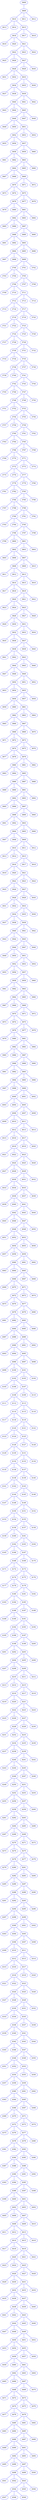 strict graph "" {
	3608	[color=blue];
	3609	[color=blue];
	3608 -- 3609	[color=blue];
	3610	[color=blue];
	3609 -- 3610	[color=blue];
	3611	[color=blue];
	3609 -- 3611	[color=blue];
	3612	[color=blue];
	3609 -- 3612	[color=blue];
	3613	[color=blue];
	3610 -- 3613	[color=blue];
	3614	[color=blue];
	3610 -- 3614	[color=blue];
	3615	[color=blue];
	3610 -- 3615	[color=blue];
	3616	[color=blue];
	3615 -- 3616	[color=blue];
	3617	[color=blue];
	3615 -- 3617	[color=blue];
	3618	[color=blue];
	3615 -- 3618	[color=blue];
	3619	[color=blue];
	3616 -- 3619	[color=blue];
	3620	[color=blue];
	3616 -- 3620	[color=blue];
	3621	[color=blue];
	3616 -- 3621	[color=blue];
	3622	[color=blue];
	3621 -- 3622	[color=blue];
	3623	[color=blue];
	3621 -- 3623	[color=blue];
	3624	[color=blue];
	3621 -- 3624	[color=blue];
	3625	[color=blue];
	3622 -- 3625	[color=blue];
	3626	[color=blue];
	3622 -- 3626	[color=blue];
	3627	[color=blue];
	3622 -- 3627	[color=blue];
	3628	[color=blue];
	3627 -- 3628	[color=blue];
	3629	[color=blue];
	3627 -- 3629	[color=blue];
	3630	[color=blue];
	3627 -- 3630	[color=blue];
	3631	[color=blue];
	3628 -- 3631	[color=blue];
	3632	[color=blue];
	3628 -- 3632	[color=blue];
	3633	[color=blue];
	3628 -- 3633	[color=blue];
	3634	[color=blue];
	3633 -- 3634	[color=blue];
	3635	[color=blue];
	3633 -- 3635	[color=blue];
	3636	[color=blue];
	3633 -- 3636	[color=blue];
	3637	[color=blue];
	3634 -- 3637	[color=blue];
	3638	[color=blue];
	3634 -- 3638	[color=blue];
	3639	[color=blue];
	3634 -- 3639	[color=blue];
	3640	[color=blue];
	3639 -- 3640	[color=blue];
	3641	[color=blue];
	3639 -- 3641	[color=blue];
	3642	[color=blue];
	3639 -- 3642	[color=blue];
	3643	[color=blue];
	3640 -- 3643	[color=blue];
	3644	[color=blue];
	3640 -- 3644	[color=blue];
	3645	[color=blue];
	3640 -- 3645	[color=blue];
	3646	[color=blue];
	3645 -- 3646	[color=blue];
	3647	[color=blue];
	3645 -- 3647	[color=blue];
	3648	[color=blue];
	3645 -- 3648	[color=blue];
	3649	[color=blue];
	3646 -- 3649	[color=blue];
	3650	[color=blue];
	3646 -- 3650	[color=blue];
	3651	[color=blue];
	3646 -- 3651	[color=blue];
	3652	[color=blue];
	3651 -- 3652	[color=blue];
	3653	[color=blue];
	3651 -- 3653	[color=blue];
	3654	[color=blue];
	3651 -- 3654	[color=blue];
	3655	[color=blue];
	3652 -- 3655	[color=blue];
	3656	[color=blue];
	3652 -- 3656	[color=blue];
	3657	[color=blue];
	3652 -- 3657	[color=blue];
	3658	[color=blue];
	3657 -- 3658	[color=blue];
	3659	[color=blue];
	3657 -- 3659	[color=blue];
	3660	[color=blue];
	3657 -- 3660	[color=blue];
	3661	[color=blue];
	3658 -- 3661	[color=blue];
	3662	[color=blue];
	3658 -- 3662	[color=blue];
	3663	[color=blue];
	3658 -- 3663	[color=blue];
	3664	[color=blue];
	3663 -- 3664	[color=blue];
	3665	[color=blue];
	3663 -- 3665	[color=blue];
	3666	[color=blue];
	3663 -- 3666	[color=blue];
	3667	[color=blue];
	3664 -- 3667	[color=blue];
	3668	[color=blue];
	3664 -- 3668	[color=blue];
	3669	[color=blue];
	3664 -- 3669	[color=blue];
	3670	[color=blue];
	3669 -- 3670	[color=blue];
	3671	[color=blue];
	3669 -- 3671	[color=blue];
	3672	[color=blue];
	3669 -- 3672	[color=blue];
	3673	[color=blue];
	3670 -- 3673	[color=blue];
	3674	[color=blue];
	3670 -- 3674	[color=blue];
	3675	[color=blue];
	3670 -- 3675	[color=blue];
	3676	[color=blue];
	3675 -- 3676	[color=blue];
	3677	[color=blue];
	3675 -- 3677	[color=blue];
	3678	[color=blue];
	3675 -- 3678	[color=blue];
	3679	[color=blue];
	3676 -- 3679	[color=blue];
	3680	[color=blue];
	3676 -- 3680	[color=blue];
	3681	[color=blue];
	3676 -- 3681	[color=blue];
	3682	[color=blue];
	3681 -- 3682	[color=blue];
	3683	[color=blue];
	3681 -- 3683	[color=blue];
	3684	[color=blue];
	3681 -- 3684	[color=blue];
	3685	[color=blue];
	3682 -- 3685	[color=blue];
	3686	[color=blue];
	3682 -- 3686	[color=blue];
	3687	[color=blue];
	3682 -- 3687	[color=blue];
	3688	[color=blue];
	3687 -- 3688	[color=blue];
	3689	[color=blue];
	3687 -- 3689	[color=blue];
	3690	[color=blue];
	3687 -- 3690	[color=blue];
	3691	[color=blue];
	3688 -- 3691	[color=blue];
	3692	[color=blue];
	3688 -- 3692	[color=blue];
	3693	[color=blue];
	3688 -- 3693	[color=blue];
	3694	[color=blue];
	3693 -- 3694	[color=blue];
	3695	[color=blue];
	3693 -- 3695	[color=blue];
	3696	[color=blue];
	3693 -- 3696	[color=blue];
	3697	[color=blue];
	3694 -- 3697	[color=blue];
	3698	[color=blue];
	3694 -- 3698	[color=blue];
	3699	[color=blue];
	3694 -- 3699	[color=blue];
	3700	[color=blue];
	3699 -- 3700	[color=blue];
	3701	[color=blue];
	3699 -- 3701	[color=blue];
	3702	[color=blue];
	3699 -- 3702	[color=blue];
	3703	[color=blue];
	3700 -- 3703	[color=blue];
	3704	[color=blue];
	3700 -- 3704	[color=blue];
	3705	[color=blue];
	3700 -- 3705	[color=blue];
	3706	[color=blue];
	3705 -- 3706	[color=blue];
	3707	[color=blue];
	3705 -- 3707	[color=blue];
	3708	[color=blue];
	3705 -- 3708	[color=blue];
	3709	[color=blue];
	3706 -- 3709	[color=blue];
	3710	[color=blue];
	3706 -- 3710	[color=blue];
	3711	[color=blue];
	3706 -- 3711	[color=blue];
	3712	[color=blue];
	3711 -- 3712	[color=blue];
	3713	[color=blue];
	3711 -- 3713	[color=blue];
	3714	[color=blue];
	3711 -- 3714	[color=blue];
	3715	[color=blue];
	3712 -- 3715	[color=blue];
	3716	[color=blue];
	3712 -- 3716	[color=blue];
	3717	[color=blue];
	3712 -- 3717	[color=blue];
	3718	[color=blue];
	3717 -- 3718	[color=blue];
	3719	[color=blue];
	3717 -- 3719	[color=blue];
	3720	[color=blue];
	3717 -- 3720	[color=blue];
	3721	[color=blue];
	3718 -- 3721	[color=blue];
	3722	[color=blue];
	3718 -- 3722	[color=blue];
	3723	[color=blue];
	3718 -- 3723	[color=blue];
	3724	[color=blue];
	3723 -- 3724	[color=blue];
	3725	[color=blue];
	3723 -- 3725	[color=blue];
	3726	[color=blue];
	3723 -- 3726	[color=blue];
	3727	[color=blue];
	3724 -- 3727	[color=blue];
	3728	[color=blue];
	3724 -- 3728	[color=blue];
	3729	[color=blue];
	3724 -- 3729	[color=blue];
	3730	[color=blue];
	3729 -- 3730	[color=blue];
	3731	[color=blue];
	3729 -- 3731	[color=blue];
	3732	[color=blue];
	3729 -- 3732	[color=blue];
	3733	[color=blue];
	3730 -- 3733	[color=blue];
	3734	[color=blue];
	3730 -- 3734	[color=blue];
	3735	[color=blue];
	3730 -- 3735	[color=blue];
	3736	[color=blue];
	3735 -- 3736	[color=blue];
	3737	[color=blue];
	3735 -- 3737	[color=blue];
	3738	[color=blue];
	3735 -- 3738	[color=blue];
	3739	[color=blue];
	3736 -- 3739	[color=blue];
	3740	[color=blue];
	3736 -- 3740	[color=blue];
	3741	[color=blue];
	3736 -- 3741	[color=blue];
	3742	[color=blue];
	3741 -- 3742	[color=blue];
	3743	[color=blue];
	3741 -- 3743	[color=blue];
	3744	[color=blue];
	3741 -- 3744	[color=blue];
	3745	[color=blue];
	3742 -- 3745	[color=blue];
	3746	[color=blue];
	3742 -- 3746	[color=blue];
	3747	[color=blue];
	3742 -- 3747	[color=blue];
	3748	[color=blue];
	3747 -- 3748	[color=blue];
	3749	[color=blue];
	3747 -- 3749	[color=blue];
	3750	[color=blue];
	3747 -- 3750	[color=blue];
	3751	[color=blue];
	3748 -- 3751	[color=blue];
	3752	[color=blue];
	3748 -- 3752	[color=blue];
	3753	[color=blue];
	3748 -- 3753	[color=blue];
	3754	[color=blue];
	3753 -- 3754	[color=blue];
	3755	[color=blue];
	3753 -- 3755	[color=blue];
	3756	[color=blue];
	3753 -- 3756	[color=blue];
	3757	[color=blue];
	3754 -- 3757	[color=blue];
	3758	[color=blue];
	3754 -- 3758	[color=blue];
	3759	[color=blue];
	3754 -- 3759	[color=blue];
	3760	[color=blue];
	3759 -- 3760	[color=blue];
	3761	[color=blue];
	3759 -- 3761	[color=blue];
	3762	[color=blue];
	3759 -- 3762	[color=blue];
	3763	[color=blue];
	3760 -- 3763	[color=blue];
	3764	[color=blue];
	3760 -- 3764	[color=blue];
	3765	[color=blue];
	3760 -- 3765	[color=blue];
	3766	[color=blue];
	3765 -- 3766	[color=blue];
	3767	[color=blue];
	3765 -- 3767	[color=blue];
	3768	[color=blue];
	3765 -- 3768	[color=blue];
	3769	[color=blue];
	3766 -- 3769	[color=blue];
	3770	[color=blue];
	3766 -- 3770	[color=blue];
	3771	[color=blue];
	3766 -- 3771	[color=blue];
	3772	[color=blue];
	3771 -- 3772	[color=blue];
	3773	[color=blue];
	3771 -- 3773	[color=blue];
	3774	[color=blue];
	3771 -- 3774	[color=blue];
	3775	[color=blue];
	3772 -- 3775	[color=blue];
	3776	[color=blue];
	3772 -- 3776	[color=blue];
	3777	[color=blue];
	3772 -- 3777	[color=blue];
	3778	[color=blue];
	3777 -- 3778	[color=blue];
	3779	[color=blue];
	3777 -- 3779	[color=blue];
	3780	[color=blue];
	3777 -- 3780	[color=blue];
	3781	[color=blue];
	3778 -- 3781	[color=blue];
	3782	[color=blue];
	3778 -- 3782	[color=blue];
	3783	[color=blue];
	3778 -- 3783	[color=blue];
	3784	[color=blue];
	3783 -- 3784	[color=blue];
	3785	[color=blue];
	3783 -- 3785	[color=blue];
	3786	[color=blue];
	3783 -- 3786	[color=blue];
	3787	[color=blue];
	3784 -- 3787	[color=blue];
	3788	[color=blue];
	3784 -- 3788	[color=blue];
	3789	[color=blue];
	3784 -- 3789	[color=blue];
	3790	[color=blue];
	3789 -- 3790	[color=blue];
	3791	[color=blue];
	3789 -- 3791	[color=blue];
	3792	[color=blue];
	3789 -- 3792	[color=blue];
	3793	[color=blue];
	3790 -- 3793	[color=blue];
	3794	[color=blue];
	3790 -- 3794	[color=blue];
	3795	[color=blue];
	3790 -- 3795	[color=blue];
	3796	[color=blue];
	3795 -- 3796	[color=blue];
	3797	[color=blue];
	3795 -- 3797	[color=blue];
	3798	[color=blue];
	3795 -- 3798	[color=blue];
	3799	[color=blue];
	3796 -- 3799	[color=blue];
	3800	[color=blue];
	3796 -- 3800	[color=blue];
	3801	[color=blue];
	3796 -- 3801	[color=blue];
	3802	[color=blue];
	3801 -- 3802	[color=blue];
	3803	[color=blue];
	3801 -- 3803	[color=blue];
	3804	[color=blue];
	3801 -- 3804	[color=blue];
	3805	[color=blue];
	3802 -- 3805	[color=blue];
	3806	[color=blue];
	3802 -- 3806	[color=blue];
	3807	[color=blue];
	3802 -- 3807	[color=blue];
	3808	[color=blue];
	3807 -- 3808	[color=blue];
	3809	[color=blue];
	3807 -- 3809	[color=blue];
	3810	[color=blue];
	3807 -- 3810	[color=blue];
	3811	[color=blue];
	3808 -- 3811	[color=blue];
	3812	[color=blue];
	3808 -- 3812	[color=blue];
	3813	[color=blue];
	3808 -- 3813	[color=blue];
	3814	[color=blue];
	3813 -- 3814	[color=blue];
	3815	[color=blue];
	3813 -- 3815	[color=blue];
	3816	[color=blue];
	3813 -- 3816	[color=blue];
	3817	[color=blue];
	3814 -- 3817	[color=blue];
	3818	[color=blue];
	3814 -- 3818	[color=blue];
	3819	[color=blue];
	3814 -- 3819	[color=blue];
	3820	[color=blue];
	3819 -- 3820	[color=blue];
	3821	[color=blue];
	3819 -- 3821	[color=blue];
	3822	[color=blue];
	3819 -- 3822	[color=blue];
	3823	[color=blue];
	3820 -- 3823	[color=blue];
	3824	[color=blue];
	3820 -- 3824	[color=blue];
	3825	[color=blue];
	3820 -- 3825	[color=blue];
	3826	[color=blue];
	3825 -- 3826	[color=blue];
	3827	[color=blue];
	3825 -- 3827	[color=blue];
	3828	[color=blue];
	3825 -- 3828	[color=blue];
	3829	[color=blue];
	3826 -- 3829	[color=blue];
	3830	[color=blue];
	3826 -- 3830	[color=blue];
	3831	[color=blue];
	3826 -- 3831	[color=blue];
	3832	[color=blue];
	3831 -- 3832	[color=blue];
	3833	[color=blue];
	3831 -- 3833	[color=blue];
	3834	[color=blue];
	3831 -- 3834	[color=blue];
	3835	[color=blue];
	3832 -- 3835	[color=blue];
	3836	[color=blue];
	3832 -- 3836	[color=blue];
	3837	[color=blue];
	3832 -- 3837	[color=blue];
	3838	[color=blue];
	3837 -- 3838	[color=blue];
	3839	[color=blue];
	3837 -- 3839	[color=blue];
	3840	[color=blue];
	3837 -- 3840	[color=blue];
	3841	[color=blue];
	3838 -- 3841	[color=blue];
	3842	[color=blue];
	3838 -- 3842	[color=blue];
	3843	[color=blue];
	3838 -- 3843	[color=blue];
	3844	[color=blue];
	3843 -- 3844	[color=blue];
	3845	[color=blue];
	3843 -- 3845	[color=blue];
	3846	[color=blue];
	3843 -- 3846	[color=blue];
	3847	[color=blue];
	3844 -- 3847	[color=blue];
	3848	[color=blue];
	3844 -- 3848	[color=blue];
	3849	[color=blue];
	3844 -- 3849	[color=blue];
	3850	[color=blue];
	3849 -- 3850	[color=blue];
	3851	[color=blue];
	3849 -- 3851	[color=blue];
	3852	[color=blue];
	3849 -- 3852	[color=blue];
	3853	[color=blue];
	3850 -- 3853	[color=blue];
	3854	[color=blue];
	3850 -- 3854	[color=blue];
	3855	[color=blue];
	3850 -- 3855	[color=blue];
	3856	[color=blue];
	3855 -- 3856	[color=blue];
	3857	[color=blue];
	3855 -- 3857	[color=blue];
	3858	[color=blue];
	3855 -- 3858	[color=blue];
	3859	[color=blue];
	3856 -- 3859	[color=blue];
	3860	[color=blue];
	3856 -- 3860	[color=blue];
	3861	[color=blue];
	3856 -- 3861	[color=blue];
	3862	[color=blue];
	3861 -- 3862	[color=blue];
	3863	[color=blue];
	3861 -- 3863	[color=blue];
	3864	[color=blue];
	3861 -- 3864	[color=blue];
	3865	[color=blue];
	3862 -- 3865	[color=blue];
	3866	[color=blue];
	3862 -- 3866	[color=blue];
	3867	[color=blue];
	3862 -- 3867	[color=blue];
	3868	[color=blue];
	3867 -- 3868	[color=blue];
	3869	[color=blue];
	3867 -- 3869	[color=blue];
	3870	[color=blue];
	3867 -- 3870	[color=blue];
	3871	[color=blue];
	3868 -- 3871	[color=blue];
	3872	[color=blue];
	3868 -- 3872	[color=blue];
	3873	[color=blue];
	3868 -- 3873	[color=blue];
	3874	[color=blue];
	3873 -- 3874	[color=blue];
	3875	[color=blue];
	3873 -- 3875	[color=blue];
	3876	[color=blue];
	3873 -- 3876	[color=blue];
	3877	[color=blue];
	3874 -- 3877	[color=blue];
	3878	[color=blue];
	3874 -- 3878	[color=blue];
	3879	[color=blue];
	3874 -- 3879	[color=blue];
	3880	[color=blue];
	3879 -- 3880	[color=blue];
	3881	[color=blue];
	3879 -- 3881	[color=blue];
	3882	[color=blue];
	3879 -- 3882	[color=blue];
	3883	[color=blue];
	3880 -- 3883	[color=blue];
	3884	[color=blue];
	3880 -- 3884	[color=blue];
	3885	[color=blue];
	3880 -- 3885	[color=blue];
	3886	[color=blue];
	3885 -- 3886	[color=blue];
	3887	[color=blue];
	3885 -- 3887	[color=blue];
	3888	[color=blue];
	3885 -- 3888	[color=blue];
	3889	[color=blue];
	3886 -- 3889	[color=blue];
	3890	[color=blue];
	3886 -- 3890	[color=blue];
	3891	[color=blue];
	3886 -- 3891	[color=blue];
	3892	[color=blue];
	3891 -- 3892	[color=blue];
	3893	[color=blue];
	3891 -- 3893	[color=blue];
	3894	[color=blue];
	3891 -- 3894	[color=blue];
	3895	[color=blue];
	3892 -- 3895	[color=blue];
	3896	[color=blue];
	3892 -- 3896	[color=blue];
	3897	[color=blue];
	3892 -- 3897	[color=blue];
	3898	[color=blue];
	3897 -- 3898	[color=blue];
	3899	[color=blue];
	3897 -- 3899	[color=blue];
	3900	[color=blue];
	3897 -- 3900	[color=blue];
	3901	[color=blue];
	3898 -- 3901	[color=blue];
	3902	[color=blue];
	3898 -- 3902	[color=blue];
	3903	[color=blue];
	3898 -- 3903	[color=blue];
	3904	[color=blue];
	3903 -- 3904	[color=blue];
	3905	[color=blue];
	3903 -- 3905	[color=blue];
	3906	[color=blue];
	3903 -- 3906	[color=blue];
	3907	[color=blue];
	3904 -- 3907	[color=blue];
	3908	[color=blue];
	3904 -- 3908	[color=blue];
	3909	[color=blue];
	3904 -- 3909	[color=blue];
	3910	[color=blue];
	3909 -- 3910	[color=blue];
	3911	[color=blue];
	3909 -- 3911	[color=blue];
	3912	[color=blue];
	3909 -- 3912	[color=blue];
	3913	[color=blue];
	3910 -- 3913	[color=blue];
	3914	[color=blue];
	3910 -- 3914	[color=blue];
	3915	[color=blue];
	3910 -- 3915	[color=blue];
	3916	[color=blue];
	3915 -- 3916	[color=blue];
	3917	[color=blue];
	3915 -- 3917	[color=blue];
	3918	[color=blue];
	3915 -- 3918	[color=blue];
	3919	[color=blue];
	3916 -- 3919	[color=blue];
	3920	[color=blue];
	3916 -- 3920	[color=blue];
	3921	[color=blue];
	3916 -- 3921	[color=blue];
	3922	[color=blue];
	3921 -- 3922	[color=blue];
	3923	[color=blue];
	3921 -- 3923	[color=blue];
	3924	[color=blue];
	3921 -- 3924	[color=blue];
	3925	[color=blue];
	3922 -- 3925	[color=blue];
	3926	[color=blue];
	3922 -- 3926	[color=blue];
	3927	[color=blue];
	3922 -- 3927	[color=blue];
	3928	[color=blue];
	3927 -- 3928	[color=blue];
	3929	[color=blue];
	3927 -- 3929	[color=blue];
	3930	[color=blue];
	3927 -- 3930	[color=blue];
	3931	[color=blue];
	3928 -- 3931	[color=blue];
	3932	[color=blue];
	3928 -- 3932	[color=blue];
	3933	[color=blue];
	3928 -- 3933	[color=blue];
	3934	[color=blue];
	3933 -- 3934	[color=blue];
	3935	[color=blue];
	3933 -- 3935	[color=blue];
	3936	[color=blue];
	3933 -- 3936	[color=blue];
	3937	[color=blue];
	3934 -- 3937	[color=blue];
	3938	[color=blue];
	3934 -- 3938	[color=blue];
	3939	[color=blue];
	3934 -- 3939	[color=blue];
	3940	[color=blue];
	3939 -- 3940	[color=blue];
	3941	[color=blue];
	3939 -- 3941	[color=blue];
	3942	[color=blue];
	3939 -- 3942	[color=blue];
	3943	[color=blue];
	3940 -- 3943	[color=blue];
	3944	[color=blue];
	3940 -- 3944	[color=blue];
	3945	[color=blue];
	3940 -- 3945	[color=blue];
	3946	[color=blue];
	3945 -- 3946	[color=blue];
	3947	[color=blue];
	3945 -- 3947	[color=blue];
	3948	[color=blue];
	3945 -- 3948	[color=blue];
	3949	[color=blue];
	3946 -- 3949	[color=blue];
	3950	[color=blue];
	3946 -- 3950	[color=blue];
	3951	[color=blue];
	3946 -- 3951	[color=blue];
	3952	[color=blue];
	3951 -- 3952	[color=blue];
	3953	[color=blue];
	3951 -- 3953	[color=blue];
	3954	[color=blue];
	3951 -- 3954	[color=blue];
	3955	[color=blue];
	3952 -- 3955	[color=blue];
	3956	[color=blue];
	3952 -- 3956	[color=blue];
	3957	[color=blue];
	3952 -- 3957	[color=blue];
	3958	[color=blue];
	3957 -- 3958	[color=blue];
	3959	[color=blue];
	3957 -- 3959	[color=blue];
	3960	[color=blue];
	3957 -- 3960	[color=blue];
	3961	[color=blue];
	3958 -- 3961	[color=blue];
	3962	[color=blue];
	3958 -- 3962	[color=blue];
	3963	[color=blue];
	3958 -- 3963	[color=blue];
	3964	[color=blue];
	3963 -- 3964	[color=blue];
	3965	[color=blue];
	3963 -- 3965	[color=blue];
	3966	[color=blue];
	3963 -- 3966	[color=blue];
	3967	[color=blue];
	3964 -- 3967	[color=blue];
	3968	[color=blue];
	3964 -- 3968	[color=blue];
	3969	[color=blue];
	3964 -- 3969	[color=blue];
	3970	[color=blue];
	3969 -- 3970	[color=blue];
	3971	[color=blue];
	3969 -- 3971	[color=blue];
	3972	[color=blue];
	3969 -- 3972	[color=blue];
	3973	[color=blue];
	3970 -- 3973	[color=blue];
	3974	[color=blue];
	3970 -- 3974	[color=blue];
	3975	[color=blue];
	3970 -- 3975	[color=blue];
	3976	[color=blue];
	3975 -- 3976	[color=blue];
	3977	[color=blue];
	3975 -- 3977	[color=blue];
	3978	[color=blue];
	3975 -- 3978	[color=blue];
	3979	[color=blue];
	3976 -- 3979	[color=blue];
	3980	[color=blue];
	3976 -- 3980	[color=blue];
	3981	[color=blue];
	3976 -- 3981	[color=blue];
	3982	[color=blue];
	3981 -- 3982	[color=blue];
	3983	[color=blue];
	3981 -- 3983	[color=blue];
	3984	[color=blue];
	3981 -- 3984	[color=blue];
	3985	[color=blue];
	3982 -- 3985	[color=blue];
	3986	[color=blue];
	3982 -- 3986	[color=blue];
	3987	[color=blue];
	3982 -- 3987	[color=blue];
	3988	[color=blue];
	3987 -- 3988	[color=blue];
	3989	[color=blue];
	3987 -- 3989	[color=blue];
	3990	[color=blue];
	3987 -- 3990	[color=blue];
	3991	[color=blue];
	3988 -- 3991	[color=blue];
	3992	[color=blue];
	3988 -- 3992	[color=blue];
	3993	[color=blue];
	3988 -- 3993	[color=blue];
	3994	[color=blue];
	3993 -- 3994	[color=blue];
	3995	[color=blue];
	3993 -- 3995	[color=blue];
	3996	[color=blue];
	3993 -- 3996	[color=blue];
	3997	[color=blue];
	3994 -- 3997	[color=blue];
	3998	[color=blue];
	3994 -- 3998	[color=blue];
	3999	[color=blue];
	3994 -- 3999	[color=blue];
	4000	[color=blue];
	3999 -- 4000	[color=blue];
	4001	[color=blue];
	3999 -- 4001	[color=blue];
	4002	[color=blue];
	3999 -- 4002	[color=blue];
	4003	[color=blue];
	4000 -- 4003	[color=blue];
	4004	[color=blue];
	4000 -- 4004	[color=blue];
	4005	[color=blue];
	4000 -- 4005	[color=blue];
	4006	[color=blue];
	4005 -- 4006	[color=blue];
	4007	[color=blue];
	4005 -- 4007	[color=blue];
	4008	[color=blue];
	4005 -- 4008	[color=blue];
	4009	[color=blue];
	4006 -- 4009	[color=blue];
	4010	[color=blue];
	4006 -- 4010	[color=blue];
	4011	[color=blue];
	4006 -- 4011	[color=blue];
	4012	[color=blue];
	4011 -- 4012	[color=blue];
	4013	[color=blue];
	4011 -- 4013	[color=blue];
	4014	[color=blue];
	4011 -- 4014	[color=blue];
	4015	[color=blue];
	4012 -- 4015	[color=blue];
	4016	[color=blue];
	4012 -- 4016	[color=blue];
	4017	[color=blue];
	4012 -- 4017	[color=blue];
	4018	[color=blue];
	4017 -- 4018	[color=blue];
	4019	[color=blue];
	4017 -- 4019	[color=blue];
	4020	[color=blue];
	4017 -- 4020	[color=blue];
	4021	[color=blue];
	4018 -- 4021	[color=blue];
	4022	[color=blue];
	4018 -- 4022	[color=blue];
	4023	[color=blue];
	4018 -- 4023	[color=blue];
	4024	[color=blue];
	4023 -- 4024	[color=blue];
	4025	[color=blue];
	4023 -- 4025	[color=blue];
	4026	[color=blue];
	4023 -- 4026	[color=blue];
	4027	[color=blue];
	4024 -- 4027	[color=blue];
	4028	[color=blue];
	4024 -- 4028	[color=blue];
	4029	[color=blue];
	4024 -- 4029	[color=blue];
	4030	[color=blue];
	4029 -- 4030	[color=blue];
	4031	[color=blue];
	4029 -- 4031	[color=blue];
	4032	[color=blue];
	4029 -- 4032	[color=blue];
	4033	[color=blue];
	4030 -- 4033	[color=blue];
	4034	[color=blue];
	4030 -- 4034	[color=blue];
	4035	[color=blue];
	4030 -- 4035	[color=blue];
	4036	[color=blue];
	4035 -- 4036	[color=blue];
	4037	[color=blue];
	4035 -- 4037	[color=blue];
	4038	[color=blue];
	4035 -- 4038	[color=blue];
	4039	[color=blue];
	4036 -- 4039	[color=blue];
	4040	[color=blue];
	4036 -- 4040	[color=blue];
	4041	[color=blue];
	4036 -- 4041	[color=blue];
	4042	[color=blue];
	4041 -- 4042	[color=blue];
	4043	[color=blue];
	4041 -- 4043	[color=blue];
	4044	[color=blue];
	4041 -- 4044	[color=blue];
	4045	[color=blue];
	4042 -- 4045	[color=blue];
	4046	[color=blue];
	4042 -- 4046	[color=blue];
	4047	[color=blue];
	4042 -- 4047	[color=blue];
	4048	[color=blue];
	4047 -- 4048	[color=blue];
	4049	[color=blue];
	4047 -- 4049	[color=blue];
	4050	[color=blue];
	4047 -- 4050	[color=blue];
	4051	[color=blue];
	4048 -- 4051	[color=blue];
	4052	[color=blue];
	4048 -- 4052	[color=blue];
	4053	[color=blue];
	4048 -- 4053	[color=blue];
	4054	[color=blue];
	4053 -- 4054	[color=blue];
	4055	[color=blue];
	4053 -- 4055	[color=blue];
	4056	[color=blue];
	4053 -- 4056	[color=blue];
	4057	[color=blue];
	4054 -- 4057	[color=blue];
	4058	[color=blue];
	4054 -- 4058	[color=blue];
	4059	[color=blue];
	4054 -- 4059	[color=blue];
	4060	[color=blue];
	4059 -- 4060	[color=blue];
	4061	[color=blue];
	4059 -- 4061	[color=blue];
	4062	[color=blue];
	4059 -- 4062	[color=blue];
	4063	[color=blue];
	4060 -- 4063	[color=blue];
	4064	[color=blue];
	4060 -- 4064	[color=blue];
	4065	[color=blue];
	4060 -- 4065	[color=blue];
	4066	[color=blue];
	4065 -- 4066	[color=blue];
	4067	[color=blue];
	4065 -- 4067	[color=blue];
	4068	[color=blue];
	4065 -- 4068	[color=blue];
	4069	[color=blue];
	4066 -- 4069	[color=blue];
	4070	[color=blue];
	4066 -- 4070	[color=blue];
	4071	[color=blue];
	4066 -- 4071	[color=blue];
	4072	[color=blue];
	4071 -- 4072	[color=blue];
	4073	[color=blue];
	4071 -- 4073	[color=blue];
	4074	[color=blue];
	4071 -- 4074	[color=blue];
	4075	[color=blue];
	4072 -- 4075	[color=blue];
	4076	[color=blue];
	4072 -- 4076	[color=blue];
	4077	[color=blue];
	4072 -- 4077	[color=blue];
	4078	[color=blue];
	4077 -- 4078	[color=blue];
	4079	[color=blue];
	4077 -- 4079	[color=blue];
	4080	[color=blue];
	4077 -- 4080	[color=blue];
	4081	[color=blue];
	4078 -- 4081	[color=blue];
	4082	[color=blue];
	4078 -- 4082	[color=blue];
	4083	[color=blue];
	4078 -- 4083	[color=blue];
	4084	[color=blue];
	4083 -- 4084	[color=blue];
	4085	[color=blue];
	4083 -- 4085	[color=blue];
	4086	[color=blue];
	4083 -- 4086	[color=blue];
	4087	[color=blue];
	4084 -- 4087	[color=blue];
	4088	[color=blue];
	4084 -- 4088	[color=blue];
	4089	[color=blue];
	4084 -- 4089	[color=blue];
	4090	[color=blue];
	4089 -- 4090	[color=blue];
	4091	[color=blue];
	4089 -- 4091	[color=blue];
	4092	[color=blue];
	4089 -- 4092	[color=blue];
	4093	[color=blue];
	4090 -- 4093	[color=blue];
	4094	[color=blue];
	4090 -- 4094	[color=blue];
	4095	[color=blue];
	4090 -- 4095	[color=blue];
	4096	[color=blue];
	4095 -- 4096	[color=blue];
	4097	[color=blue];
	4095 -- 4097	[color=blue];
	4098	[color=blue];
	4095 -- 4098	[color=blue];
	4099	[color=blue];
	4096 -- 4099	[color=blue];
	4100	[color=blue];
	4096 -- 4100	[color=blue];
	4101	[color=blue];
	4096 -- 4101	[color=blue];
	4102	[color=blue];
	4101 -- 4102	[color=blue];
	4103	[color=blue];
	4101 -- 4103	[color=blue];
	4104	[color=blue];
	4101 -- 4104	[color=blue];
	4105	[color=blue];
	4102 -- 4105	[color=blue];
	4106	[color=blue];
	4102 -- 4106	[color=blue];
	4107	[color=blue];
	4102 -- 4107	[color=blue];
	4108	[color=blue];
	4107 -- 4108	[color=blue];
	4109	[color=blue];
	4107 -- 4109	[color=blue];
	4110	[color=blue];
	4107 -- 4110	[color=blue];
	4111	[color=blue];
	4108 -- 4111	[color=blue];
	4112	[color=blue];
	4108 -- 4112	[color=blue];
	4113	[color=blue];
	4108 -- 4113	[color=blue];
	4114	[color=blue];
	4113 -- 4114	[color=blue];
	4115	[color=blue];
	4113 -- 4115	[color=blue];
	4116	[color=blue];
	4113 -- 4116	[color=blue];
	4117	[color=blue];
	4114 -- 4117	[color=blue];
	4118	[color=blue];
	4114 -- 4118	[color=blue];
	4119	[color=blue];
	4114 -- 4119	[color=blue];
	4120	[color=blue];
	4119 -- 4120	[color=blue];
	4121	[color=blue];
	4119 -- 4121	[color=blue];
	4122	[color=blue];
	4119 -- 4122	[color=blue];
	4123	[color=blue];
	4120 -- 4123	[color=blue];
	4124	[color=blue];
	4120 -- 4124	[color=blue];
	4125	[color=blue];
	4120 -- 4125	[color=blue];
	4126	[color=blue];
	4125 -- 4126	[color=blue];
	4127	[color=blue];
	4125 -- 4127	[color=blue];
	4128	[color=blue];
	4125 -- 4128	[color=blue];
	4129	[color=blue];
	4126 -- 4129	[color=blue];
	4130	[color=blue];
	4126 -- 4130	[color=blue];
	4131	[color=blue];
	4126 -- 4131	[color=blue];
	4132	[color=blue];
	4131 -- 4132	[color=blue];
	4133	[color=blue];
	4131 -- 4133	[color=blue];
	4134	[color=blue];
	4131 -- 4134	[color=blue];
	4135	[color=blue];
	4132 -- 4135	[color=blue];
	4136	[color=blue];
	4132 -- 4136	[color=blue];
	4137	[color=blue];
	4132 -- 4137	[color=blue];
	4138	[color=blue];
	4137 -- 4138	[color=blue];
	4139	[color=blue];
	4137 -- 4139	[color=blue];
	4140	[color=blue];
	4137 -- 4140	[color=blue];
	4141	[color=blue];
	4138 -- 4141	[color=blue];
	4142	[color=blue];
	4138 -- 4142	[color=blue];
	4143	[color=blue];
	4138 -- 4143	[color=blue];
	4144	[color=blue];
	4143 -- 4144	[color=blue];
	4145	[color=blue];
	4143 -- 4145	[color=blue];
	4146	[color=blue];
	4143 -- 4146	[color=blue];
	4147	[color=blue];
	4144 -- 4147	[color=blue];
	4148	[color=blue];
	4144 -- 4148	[color=blue];
	4149	[color=blue];
	4144 -- 4149	[color=blue];
	4150	[color=blue];
	4149 -- 4150	[color=blue];
	4151	[color=blue];
	4149 -- 4151	[color=blue];
	4152	[color=blue];
	4149 -- 4152	[color=blue];
	4153	[color=blue];
	4150 -- 4153	[color=blue];
	4154	[color=blue];
	4150 -- 4154	[color=blue];
	4155	[color=blue];
	4150 -- 4155	[color=blue];
	4156	[color=blue];
	4155 -- 4156	[color=blue];
	4157	[color=blue];
	4155 -- 4157	[color=blue];
	4158	[color=blue];
	4155 -- 4158	[color=blue];
	4159	[color=blue];
	4156 -- 4159	[color=blue];
	4160	[color=blue];
	4156 -- 4160	[color=blue];
	4161	[color=blue];
	4156 -- 4161	[color=blue];
	4162	[color=blue];
	4161 -- 4162	[color=blue];
	4163	[color=blue];
	4161 -- 4163	[color=blue];
	4164	[color=blue];
	4161 -- 4164	[color=blue];
	4165	[color=blue];
	4162 -- 4165	[color=blue];
	4166	[color=blue];
	4162 -- 4166	[color=blue];
	4167	[color=blue];
	4162 -- 4167	[color=blue];
	4168	[color=blue];
	4167 -- 4168	[color=blue];
	4169	[color=blue];
	4167 -- 4169	[color=blue];
	4170	[color=blue];
	4167 -- 4170	[color=blue];
	4171	[color=blue];
	4168 -- 4171	[color=blue];
	4172	[color=blue];
	4168 -- 4172	[color=blue];
	4173	[color=blue];
	4168 -- 4173	[color=blue];
	4174	[color=blue];
	4173 -- 4174	[color=blue];
	4175	[color=blue];
	4173 -- 4175	[color=blue];
	4176	[color=blue];
	4173 -- 4176	[color=blue];
	4177	[color=blue];
	4174 -- 4177	[color=blue];
	4178	[color=blue];
	4174 -- 4178	[color=blue];
	4179	[color=blue];
	4174 -- 4179	[color=blue];
	4180	[color=blue];
	4179 -- 4180	[color=blue];
	4181	[color=blue];
	4179 -- 4181	[color=blue];
	4182	[color=blue];
	4179 -- 4182	[color=blue];
	4183	[color=blue];
	4180 -- 4183	[color=blue];
	4184	[color=blue];
	4180 -- 4184	[color=blue];
	4185	[color=blue];
	4180 -- 4185	[color=blue];
	4186	[color=blue];
	4185 -- 4186	[color=blue];
	4187	[color=blue];
	4185 -- 4187	[color=blue];
	4188	[color=blue];
	4185 -- 4188	[color=blue];
	4189	[color=blue];
	4186 -- 4189	[color=blue];
	4190	[color=blue];
	4186 -- 4190	[color=blue];
	4191	[color=blue];
	4186 -- 4191	[color=blue];
	4192	[color=blue];
	4191 -- 4192	[color=blue];
	4193	[color=blue];
	4191 -- 4193	[color=blue];
	4194	[color=blue];
	4191 -- 4194	[color=blue];
	4195	[color=blue];
	4192 -- 4195	[color=blue];
	4196	[color=blue];
	4192 -- 4196	[color=blue];
	4197	[color=blue];
	4192 -- 4197	[color=blue];
	4198	[color=blue];
	4197 -- 4198	[color=blue];
	4199	[color=blue];
	4197 -- 4199	[color=blue];
	4200	[color=blue];
	4197 -- 4200	[color=blue];
	4201	[color=blue];
	4198 -- 4201	[color=blue];
	4202	[color=blue];
	4198 -- 4202	[color=blue];
	4203	[color=blue];
	4198 -- 4203	[color=blue];
	4204	[color=blue];
	4203 -- 4204	[color=blue];
	4205	[color=blue];
	4203 -- 4205	[color=blue];
	4206	[color=blue];
	4203 -- 4206	[color=blue];
	4207	[color=blue];
	4204 -- 4207	[color=blue];
	4208	[color=blue];
	4204 -- 4208	[color=blue];
	4209	[color=blue];
	4204 -- 4209	[color=blue];
	4210	[color=blue];
	4209 -- 4210	[color=blue];
	4211	[color=blue];
	4209 -- 4211	[color=blue];
	4212	[color=blue];
	4209 -- 4212	[color=blue];
	4213	[color=blue];
	4210 -- 4213	[color=blue];
	4214	[color=blue];
	4210 -- 4214	[color=blue];
	4215	[color=blue];
	4210 -- 4215	[color=blue];
	4216	[color=blue];
	4215 -- 4216	[color=blue];
	4217	[color=blue];
	4215 -- 4217	[color=blue];
	4218	[color=blue];
	4215 -- 4218	[color=blue];
	4219	[color=blue];
	4216 -- 4219	[color=blue];
	4220	[color=blue];
	4216 -- 4220	[color=blue];
	4221	[color=blue];
	4216 -- 4221	[color=blue];
	4222	[color=blue];
	4221 -- 4222	[color=blue];
	4223	[color=blue];
	4221 -- 4223	[color=blue];
	4224	[color=blue];
	4221 -- 4224	[color=blue];
	4225	[color=blue];
	4222 -- 4225	[color=blue];
	4226	[color=blue];
	4222 -- 4226	[color=blue];
	4227	[color=blue];
	4222 -- 4227	[color=blue];
	4228	[color=blue];
	4227 -- 4228	[color=blue];
	4229	[color=blue];
	4227 -- 4229	[color=blue];
	4230	[color=blue];
	4227 -- 4230	[color=blue];
	4231	[color=blue];
	4228 -- 4231	[color=blue];
	4232	[color=blue];
	4228 -- 4232	[color=blue];
	4233	[color=blue];
	4228 -- 4233	[color=blue];
	4234	[color=blue];
	4233 -- 4234	[color=blue];
	4235	[color=blue];
	4233 -- 4235	[color=blue];
	4236	[color=blue];
	4233 -- 4236	[color=blue];
	4237	[color=blue];
	4234 -- 4237	[color=blue];
	4238	[color=blue];
	4234 -- 4238	[color=blue];
	4239	[color=blue];
	4234 -- 4239	[color=blue];
	4240	[color=blue];
	4239 -- 4240	[color=blue];
	4241	[color=blue];
	4239 -- 4241	[color=blue];
	4242	[color=blue];
	4239 -- 4242	[color=blue];
	4243	[color=blue];
	4240 -- 4243	[color=blue];
	4244	[color=blue];
	4240 -- 4244	[color=blue];
	4245	[color=blue];
	4240 -- 4245	[color=blue];
	4246	[color=blue];
	4245 -- 4246	[color=blue];
	4247	[color=blue];
	4245 -- 4247	[color=blue];
	4248	[color=blue];
	4245 -- 4248	[color=blue];
	4249	[color=blue];
	4246 -- 4249	[color=blue];
	4250	[color=blue];
	4246 -- 4250	[color=blue];
	4251	[color=blue];
	4246 -- 4251	[color=blue];
	4252	[color=blue];
	4251 -- 4252	[color=blue];
	4253	[color=blue];
	4251 -- 4253	[color=blue];
	4254	[color=blue];
	4251 -- 4254	[color=blue];
	4255	[color=blue];
	4252 -- 4255	[color=blue];
	4256	[color=blue];
	4252 -- 4256	[color=blue];
	4257	[color=blue];
	4252 -- 4257	[color=blue];
	4258	[color=blue];
	4257 -- 4258	[color=blue];
	4259	[color=blue];
	4257 -- 4259	[color=blue];
	4260	[color=blue];
	4257 -- 4260	[color=blue];
	4261	[color=blue];
	4258 -- 4261	[color=blue];
	4262	[color=blue];
	4258 -- 4262	[color=blue];
	4263	[color=blue];
	4258 -- 4263	[color=blue];
	4264	[color=blue];
	4263 -- 4264	[color=blue];
	4265	[color=blue];
	4263 -- 4265	[color=blue];
	4266	[color=blue];
	4263 -- 4266	[color=blue];
	4267	[color=blue];
	4264 -- 4267	[color=blue];
	4268	[color=blue];
	4264 -- 4268	[color=blue];
	4269	[color=blue];
	4264 -- 4269	[color=blue];
	4270	[color=blue];
	4269 -- 4270	[color=blue];
	4271	[color=blue];
	4269 -- 4271	[color=blue];
	4272	[color=blue];
	4269 -- 4272	[color=blue];
	4273	[color=blue];
	4270 -- 4273	[color=blue];
	4274	[color=blue];
	4270 -- 4274	[color=blue];
	4275	[color=blue];
	4270 -- 4275	[color=blue];
	4276	[color=blue];
	4275 -- 4276	[color=blue];
	4277	[color=blue];
	4275 -- 4277	[color=blue];
	4278	[color=blue];
	4275 -- 4278	[color=blue];
	4279	[color=blue];
	4276 -- 4279	[color=blue];
	4280	[color=blue];
	4276 -- 4280	[color=blue];
	4281	[color=blue];
	4276 -- 4281	[color=blue];
	4282	[color=blue];
	4281 -- 4282	[color=blue];
	4283	[color=blue];
	4281 -- 4283	[color=blue];
	4284	[color=blue];
	4281 -- 4284	[color=blue];
	4285	[color=blue];
	4282 -- 4285	[color=blue];
	4286	[color=blue];
	4282 -- 4286	[color=blue];
	4287	[color=blue];
	4282 -- 4287	[color=blue];
	4288	[color=blue];
	4287 -- 4288	[color=blue];
	4289	[color=blue];
	4287 -- 4289	[color=blue];
	4290	[color=blue];
	4287 -- 4290	[color=blue];
	4291	[color=blue];
	4288 -- 4291	[color=blue];
	4292	[color=blue];
	4288 -- 4292	[color=blue];
	4293	[color=blue];
	4288 -- 4293	[color=blue];
	4294	[color=blue];
	4293 -- 4294	[color=blue];
	4295	[color=blue];
	4293 -- 4295	[color=blue];
	4296	[color=blue];
	4293 -- 4296	[color=blue];
	4297	[color=blue];
	4294 -- 4297	[color=blue];
	4298	[color=blue];
	4294 -- 4298	[color=blue];
	4299	[color=blue];
	4294 -- 4299	[color=blue];
	4300	[color=blue];
	4299 -- 4300	[color=blue];
	4301	[color=blue];
	4299 -- 4301	[color=blue];
	4302	[color=blue];
	4299 -- 4302	[color=blue];
	4303	[color=blue];
	4300 -- 4303	[color=blue];
	4304	[color=blue];
	4300 -- 4304	[color=blue];
	4305	[color=blue];
	4300 -- 4305	[color=blue];
	4306	[color=blue];
	4305 -- 4306	[color=blue];
	4307	[color=blue];
	4305 -- 4307	[color=blue];
	4308	[color=blue];
	4305 -- 4308	[color=blue];
	4309	[color=blue];
	4306 -- 4309	[color=blue];
	4310	[color=blue];
	4306 -- 4310	[color=blue];
	4311	[color=blue];
	4306 -- 4311	[color=blue];
	4312	[color=blue];
	4311 -- 4312	[color=blue];
	4313	[color=blue];
	4311 -- 4313	[color=blue];
	4314	[color=blue];
	4311 -- 4314	[color=blue];
	4315	[color=blue];
	4312 -- 4315	[color=blue];
	4316	[color=blue];
	4312 -- 4316	[color=blue];
	4317	[color=blue];
	4312 -- 4317	[color=blue];
	4318	[color=blue];
	4317 -- 4318	[color=blue];
	4319	[color=blue];
	4317 -- 4319	[color=blue];
	4320	[color=blue];
	4317 -- 4320	[color=blue];
	4321	[color=blue];
	4318 -- 4321	[color=blue];
	4322	[color=blue];
	4318 -- 4322	[color=blue];
	4323	[color=blue];
	4318 -- 4323	[color=blue];
	4324	[color=blue];
	4323 -- 4324	[color=blue];
	4325	[color=blue];
	4323 -- 4325	[color=blue];
	4326	[color=blue];
	4323 -- 4326	[color=blue];
	4327	[color=blue];
	4324 -- 4327	[color=blue];
	4328	[color=blue];
	4324 -- 4328	[color=blue];
	4329	[color=blue];
	4324 -- 4329	[color=blue];
	4330	[color=blue];
	4329 -- 4330	[color=blue];
	4331	[color=blue];
	4329 -- 4331	[color=blue];
	4332	[color=blue];
	4329 -- 4332	[color=blue];
	4333	[color=blue];
	4330 -- 4333	[color=blue];
	4334	[color=blue];
	4330 -- 4334	[color=blue];
	4335	[color=blue];
	4330 -- 4335	[color=blue];
	4336	[color=blue];
	4335 -- 4336	[color=blue];
	4337	[color=blue];
	4335 -- 4337	[color=blue];
	4338	[color=blue];
	4335 -- 4338	[color=blue];
	4339	[color=blue];
	4336 -- 4339	[color=blue];
	4340	[color=blue];
	4336 -- 4340	[color=blue];
	4341	[color=blue];
	4336 -- 4341	[color=blue];
	4342	[color=blue];
	4341 -- 4342	[color=blue];
	4343	[color=blue];
	4341 -- 4343	[color=blue];
	4344	[color=blue];
	4341 -- 4344	[color=blue];
	4345	[color=blue];
	4342 -- 4345	[color=blue];
	4346	[color=blue];
	4342 -- 4346	[color=blue];
	4347	[color=blue];
	4342 -- 4347	[color=blue];
	4348	[color=blue];
	4347 -- 4348	[color=blue];
	4349	[color=blue];
	4347 -- 4349	[color=blue];
	4350	[color=blue];
	4347 -- 4350	[color=blue];
	4351	[color=blue];
	4348 -- 4351	[color=blue];
	4352	[color=blue];
	4348 -- 4352	[color=blue];
	4353	[color=blue];
	4348 -- 4353	[color=blue];
	4354	[color=blue];
	4353 -- 4354	[color=blue];
	4355	[color=blue];
	4353 -- 4355	[color=blue];
	4356	[color=blue];
	4353 -- 4356	[color=blue];
	4357	[color=blue];
	4354 -- 4357	[color=blue];
	4358	[color=blue];
	4354 -- 4358	[color=blue];
	4359	[color=blue];
	4354 -- 4359	[color=blue];
	4360	[color=blue];
	4359 -- 4360	[color=blue];
	4361	[color=blue];
	4359 -- 4361	[color=blue];
	4362	[color=blue];
	4359 -- 4362	[color=blue];
	4363	[color=blue];
	4360 -- 4363	[color=blue];
	4364	[color=blue];
	4360 -- 4364	[color=blue];
	4365	[color=blue];
	4360 -- 4365	[color=blue];
	4366	[color=blue];
	4365 -- 4366	[color=blue];
	4367	[color=blue];
	4365 -- 4367	[color=blue];
	4368	[color=blue];
	4365 -- 4368	[color=blue];
	4369	[color=blue];
	4366 -- 4369	[color=blue];
	4370	[color=blue];
	4366 -- 4370	[color=blue];
	4371	[color=blue];
	4366 -- 4371	[color=blue];
	4372	[color=blue];
	4371 -- 4372	[color=blue];
	4373	[color=blue];
	4371 -- 4373	[color=blue];
	4374	[color=blue];
	4371 -- 4374	[color=blue];
	4375	[color=blue];
	4372 -- 4375	[color=blue];
	4376	[color=blue];
	4372 -- 4376	[color=blue];
	4377	[color=blue];
	4372 -- 4377	[color=blue];
	4378	[color=blue];
	4377 -- 4378	[color=blue];
	4379	[color=blue];
	4377 -- 4379	[color=blue];
	4380	[color=blue];
	4377 -- 4380	[color=blue];
	4381	[color=blue];
	4378 -- 4381	[color=blue];
	4382	[color=blue];
	4378 -- 4382	[color=blue];
	4383	[color=blue];
	4378 -- 4383	[color=blue];
	4384	[color=blue];
	4383 -- 4384	[color=blue];
	4385	[color=blue];
	4383 -- 4385	[color=blue];
	4386	[color=blue];
	4383 -- 4386	[color=blue];
	4387	[color=blue];
	4384 -- 4387	[color=blue];
	4388	[color=blue];
	4384 -- 4388	[color=blue];
	4389	[color=blue];
	4384 -- 4389	[color=blue];
	4390	[color=blue];
	4389 -- 4390	[color=blue];
	4391	[color=blue];
	4389 -- 4391	[color=blue];
	4392	[color=blue];
	4389 -- 4392	[color=blue];
	4393	[color=blue];
	4390 -- 4393	[color=blue];
	4394	[color=blue];
	4390 -- 4394	[color=blue];
	4395	[color=blue];
	4390 -- 4395	[color=blue];
	4396	[color=blue];
	4395 -- 4396	[color=blue];
	4397	[color=blue];
	4395 -- 4397	[color=blue];
	4398	[color=blue];
	4395 -- 4398	[color=blue];
	4399	[color=blue];
	4396 -- 4399	[color=blue];
	4400	[color=blue];
	4396 -- 4400	[color=blue];
	4401	[color=blue];
	4396 -- 4401	[color=blue];
	4402	[color=blue];
	4401 -- 4402	[color=blue];
	4403	[color=blue];
	4401 -- 4403	[color=blue];
	4404	[color=blue];
	4401 -- 4404	[color=blue];
	4405	[color=blue];
	4402 -- 4405	[color=blue];
	4406	[color=blue];
	4402 -- 4406	[color=blue];
	4407	[color=blue];
	4402 -- 4407	[color=blue];
	4408	[color=blue];
	4407 -- 4408	[color=blue];
	4409	[color=blue];
	4407 -- 4409	[color=blue];
	4410	[color=blue];
	4407 -- 4410	[color=blue];
	4411	[color=blue];
	4408 -- 4411	[color=blue];
	4412	[color=blue];
	4408 -- 4412	[color=blue];
	4413	[color=blue];
	4408 -- 4413	[color=blue];
	4414	[color=blue];
	4413 -- 4414	[color=blue];
	4415	[color=blue];
	4413 -- 4415	[color=blue];
	4416	[color=blue];
	4413 -- 4416	[color=blue];
	4417	[color=blue];
	4414 -- 4417	[color=blue];
	4418	[color=blue];
	4414 -- 4418	[color=blue];
	4419	[color=blue];
	4414 -- 4419	[color=blue];
	4420	[color=blue];
	4419 -- 4420	[color=blue];
	4421	[color=blue];
	4419 -- 4421	[color=blue];
	4422	[color=blue];
	4419 -- 4422	[color=blue];
	4423	[color=blue];
	4420 -- 4423	[color=blue];
	4424	[color=blue];
	4420 -- 4424	[color=blue];
	4425	[color=blue];
	4420 -- 4425	[color=blue];
	4426	[color=blue];
	4425 -- 4426	[color=blue];
	4427	[color=blue];
	4425 -- 4427	[color=blue];
	4428	[color=blue];
	4425 -- 4428	[color=blue];
	4429	[color=blue];
	4426 -- 4429	[color=blue];
	4430	[color=blue];
	4426 -- 4430	[color=blue];
	4431	[color=blue];
	4426 -- 4431	[color=blue];
	4432	[color=blue];
	4431 -- 4432	[color=blue];
	4433	[color=blue];
	4431 -- 4433	[color=blue];
	4434	[color=blue];
	4431 -- 4434	[color=blue];
	4435	[color=blue];
	4432 -- 4435	[color=blue];
	4436	[color=blue];
	4432 -- 4436	[color=blue];
	4437	[color=blue];
	4432 -- 4437	[color=blue];
	4438	[color=blue];
	4437 -- 4438	[color=blue];
	4439	[color=blue];
	4437 -- 4439	[color=blue];
	4440	[color=blue];
	4437 -- 4440	[color=blue];
	4441	[color=blue];
	4438 -- 4441	[color=blue];
	4442	[color=blue];
	4438 -- 4442	[color=blue];
	4443	[color=blue];
	4438 -- 4443	[color=blue];
	4444	[color=blue];
	4443 -- 4444	[color=blue];
	4445	[color=blue];
	4443 -- 4445	[color=blue];
	4446	[color=blue];
	4443 -- 4446	[color=blue];
	4447	[color=blue];
	4444 -- 4447	[color=blue];
	4448	[color=blue];
	4444 -- 4448	[color=blue];
	4449	[color=blue];
	4444 -- 4449	[color=blue];
	4450	[color=blue];
	4449 -- 4450	[color=blue];
	4451	[color=blue];
	4449 -- 4451	[color=blue];
	4452	[color=blue];
	4449 -- 4452	[color=blue];
	4453	[color=blue];
	4450 -- 4453	[color=blue];
	4454	[color=blue];
	4450 -- 4454	[color=blue];
	4455	[color=blue];
	4450 -- 4455	[color=blue];
	4456	[color=blue];
	4455 -- 4456	[color=blue];
	4457	[color=blue];
	4455 -- 4457	[color=blue];
	4458	[color=blue];
	4455 -- 4458	[color=blue];
	4459	[color=blue];
	4456 -- 4459	[color=blue];
	4460	[color=blue];
	4456 -- 4460	[color=blue];
	4461	[color=blue];
	4456 -- 4461	[color=blue];
	4462	[color=blue];
	4461 -- 4462	[color=blue];
	4463	[color=blue];
	4461 -- 4463	[color=blue];
	4464	[color=blue];
	4461 -- 4464	[color=blue];
	4465	[color=blue];
	4462 -- 4465	[color=blue];
	4466	[color=blue];
	4462 -- 4466	[color=blue];
	4467	[color=blue];
	4462 -- 4467	[color=blue];
	4468	[color=blue];
	4467 -- 4468	[color=blue];
	4469	[color=blue];
	4467 -- 4469	[color=blue];
	4470	[color=blue];
	4467 -- 4470	[color=blue];
	4471	[color=blue];
	4468 -- 4471	[color=blue];
	4472	[color=blue];
	4468 -- 4472	[color=blue];
	4473	[color=blue];
	4468 -- 4473	[color=blue];
	4474	[color=blue];
	4473 -- 4474	[color=blue];
	4475	[color=blue];
	4473 -- 4475	[color=blue];
	4476	[color=blue];
	4473 -- 4476	[color=blue];
	4477	[color=blue];
	4474 -- 4477	[color=blue];
	4478	[color=blue];
	4474 -- 4478	[color=blue];
	4479	[color=blue];
	4474 -- 4479	[color=blue];
	4480	[color=blue];
	4479 -- 4480	[color=blue];
	4481	[color=blue];
	4479 -- 4481	[color=blue];
	4482	[color=blue];
	4479 -- 4482	[color=blue];
	4483	[color=blue];
	4480 -- 4483	[color=blue];
	4484	[color=blue];
	4480 -- 4484	[color=blue];
	4485	[color=blue];
	4480 -- 4485	[color=blue];
	4486	[color=blue];
	4485 -- 4486	[color=blue];
	4487	[color=blue];
	4485 -- 4487	[color=blue];
	4488	[color=blue];
	4485 -- 4488	[color=blue];
	4489	[color=blue];
	4486 -- 4489	[color=blue];
	4490	[color=blue];
	4486 -- 4490	[color=blue];
	4491	[color=blue];
	4486 -- 4491	[color=blue];
	4492	[color=blue];
	4491 -- 4492	[color=blue];
	4493	[color=blue];
	4491 -- 4493	[color=blue];
	4494	[color=blue];
	4491 -- 4494	[color=blue];
	4495	[color=blue];
	4492 -- 4495	[color=blue];
	4496	[color=blue];
	4492 -- 4496	[color=blue];
	4497	[color=blue];
	4492 -- 4497	[color=blue];
	4498	[color=blue];
	4497 -- 4498	[color=blue];
	4499	[color=blue];
	4497 -- 4499	[color=blue];
	4500	[color=blue];
	4497 -- 4500	[color=blue];
	4501	[color=blue];
	4498 -- 4501	[color=blue];
	4502	[color=blue];
	4498 -- 4502	[color=blue];
	4503	[color=blue];
	4498 -- 4503	[color=blue];
	4504	[color=blue];
	4503 -- 4504	[color=blue];
	4505	[color=blue];
	4503 -- 4505	[color=blue];
	4506	[color=blue];
	4503 -- 4506	[color=blue];
	4507	[color=blue];
	4504 -- 4507	[color=blue];
	4508	[color=blue];
	4504 -- 4508	[color=blue];
	4509	[color=blue];
	4504 -- 4509	[color=blue];
}
